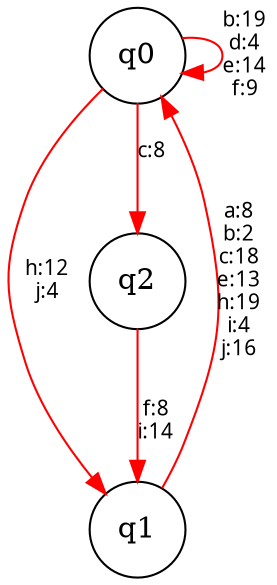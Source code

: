 digraph G {
  center=1;
  size="80,10";
  0 [label="q0", shape="circle"];
  1 [label="q1", shape="circle"];
  2 [label="q2", shape="circle"];
  0 -> 0 [label="b:19\nd:4\ne:14\nf:9\n", color="red", fontname="NimbusMonL-Regu", labeljust="r", fontsize=10];
  0 -> 1 [label="h:12\nj:4\n", color="red", fontname="NimbusMonL-Regu", labeljust="r", fontsize=10];
  0 -> 2 [label="c:8\n", color="red", fontname="NimbusMonL-Regu", labeljust="r", fontsize=10];
  1 -> 0 [label="a:8\nb:2\nc:18\ne:13\nh:19\ni:4\nj:16\n", color="red", fontname="NimbusMonL-Regu", labeljust="r", fontsize=10];
  2 -> 1 [label="f:8\ni:14\n", color="red", fontname="NimbusMonL-Regu", labeljust="r", fontsize=10];
}
